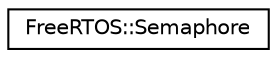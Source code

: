digraph "Graphical Class Hierarchy"
{
  edge [fontname="Helvetica",fontsize="10",labelfontname="Helvetica",labelfontsize="10"];
  node [fontname="Helvetica",fontsize="10",shape=record];
  rankdir="LR";
  Node0 [label="FreeRTOS::Semaphore",height=0.2,width=0.4,color="black", fillcolor="white", style="filled",URL="$class_free_r_t_o_s_1_1_semaphore.html"];
}
